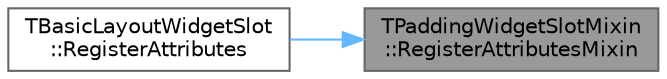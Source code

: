 digraph "TPaddingWidgetSlotMixin::RegisterAttributesMixin"
{
 // INTERACTIVE_SVG=YES
 // LATEX_PDF_SIZE
  bgcolor="transparent";
  edge [fontname=Helvetica,fontsize=10,labelfontname=Helvetica,labelfontsize=10];
  node [fontname=Helvetica,fontsize=10,shape=box,height=0.2,width=0.4];
  rankdir="RL";
  Node1 [id="Node000001",label="TPaddingWidgetSlotMixin\l::RegisterAttributesMixin",height=0.2,width=0.4,color="gray40", fillcolor="grey60", style="filled", fontcolor="black",tooltip=" "];
  Node1 -> Node2 [id="edge1_Node000001_Node000002",dir="back",color="steelblue1",style="solid",tooltip=" "];
  Node2 [id="Node000002",label="TBasicLayoutWidgetSlot\l::RegisterAttributes",height=0.2,width=0.4,color="grey40", fillcolor="white", style="filled",URL="$d5/dda/classTBasicLayoutWidgetSlot.html#a4fe46da77805e94ee239e242d3fde1d1",tooltip=" "];
}
